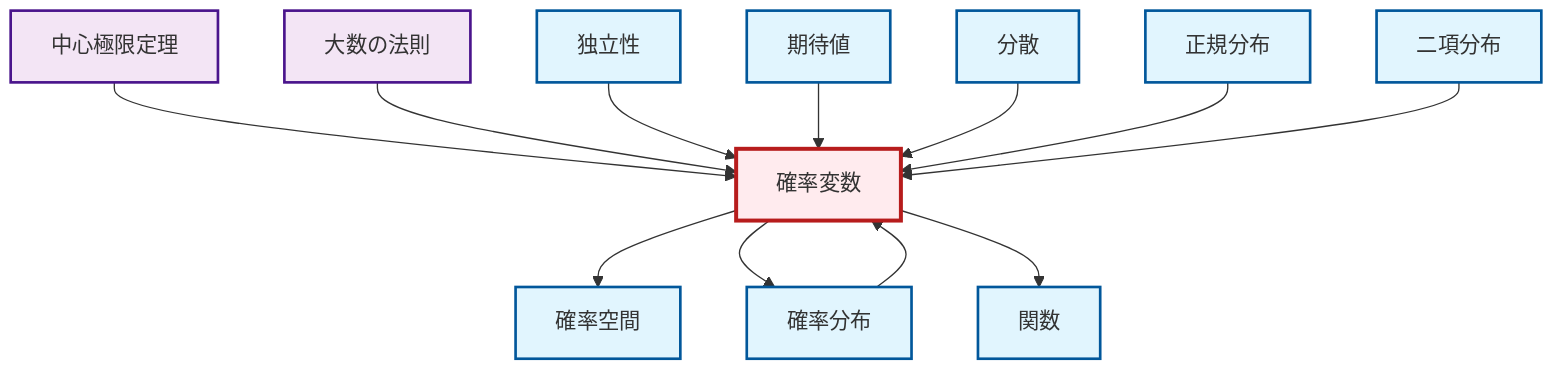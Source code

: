 graph TD
    classDef definition fill:#e1f5fe,stroke:#01579b,stroke-width:2px
    classDef theorem fill:#f3e5f5,stroke:#4a148c,stroke-width:2px
    classDef axiom fill:#fff3e0,stroke:#e65100,stroke-width:2px
    classDef example fill:#e8f5e9,stroke:#1b5e20,stroke-width:2px
    classDef current fill:#ffebee,stroke:#b71c1c,stroke-width:3px
    thm-central-limit["中心極限定理"]:::theorem
    def-function["関数"]:::definition
    def-variance["分散"]:::definition
    def-expectation["期待値"]:::definition
    def-random-variable["確率変数"]:::definition
    def-binomial-distribution["二項分布"]:::definition
    def-independence["独立性"]:::definition
    def-normal-distribution["正規分布"]:::definition
    def-probability-distribution["確率分布"]:::definition
    def-probability-space["確率空間"]:::definition
    thm-law-of-large-numbers["大数の法則"]:::theorem
    def-random-variable --> def-probability-space
    thm-central-limit --> def-random-variable
    def-random-variable --> def-probability-distribution
    def-probability-distribution --> def-random-variable
    def-random-variable --> def-function
    thm-law-of-large-numbers --> def-random-variable
    def-independence --> def-random-variable
    def-expectation --> def-random-variable
    def-variance --> def-random-variable
    def-normal-distribution --> def-random-variable
    def-binomial-distribution --> def-random-variable
    class def-random-variable current